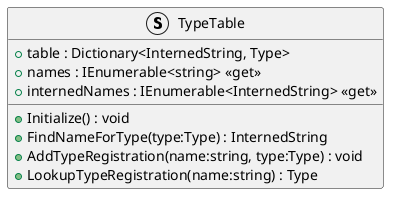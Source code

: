 @startuml
struct TypeTable {
    + table : Dictionary<InternedString, Type>
    + names : IEnumerable<string> <<get>>
    + internedNames : IEnumerable<InternedString> <<get>>
    + Initialize() : void
    + FindNameForType(type:Type) : InternedString
    + AddTypeRegistration(name:string, type:Type) : void
    + LookupTypeRegistration(name:string) : Type
}
@enduml
